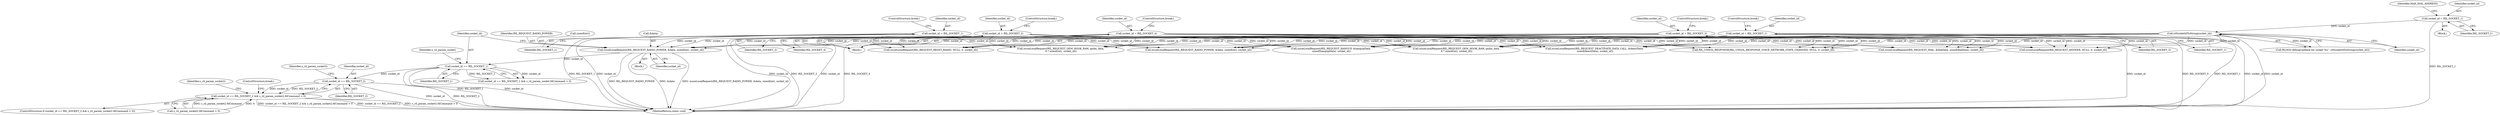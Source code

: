 digraph "0_Android_cd5f15f588a5d27e99ba12f057245bfe507f8c42@API" {
"1000420" [label="(Call,socket_id == RIL_SOCKET_2)"];
"1000398" [label="(Call,socket_id == RIL_SOCKET_1)"];
"1000389" [label="(Call,issueLocalRequest(RIL_REQUEST_RADIO_POWER, &data, sizeof(int), socket_id))"];
"1000364" [label="(Call,socket_id = RIL_SOCKET_1)"];
"1000349" [label="(Call,socket_id = RIL_SOCKET_2)"];
"1000359" [label="(Call,socket_id = RIL_SOCKET_4)"];
"1000344" [label="(Call,socket_id = RIL_SOCKET_1)"];
"1000146" [label="(Call,rilSocketIdToString(socket_id))"];
"1000133" [label="(Call,socket_id = RIL_SOCKET_1)"];
"1000354" [label="(Call,socket_id = RIL_SOCKET_3)"];
"1000419" [label="(Call,socket_id == RIL_SOCKET_2 && s_ril_param_socket2.fdCommand > 0)"];
"1000389" [label="(Call,issueLocalRequest(RIL_REQUEST_RADIO_POWER, &data, sizeof(int), socket_id))"];
"1000616" [label="(Call,issueLocalRequest(RIL_REQUEST_HANGUP, &hangupData,\n sizeof(hangupData), socket_id))"];
"1000346" [label="(Identifier,RIL_SOCKET_1)"];
"1000397" [label="(Call,socket_id == RIL_SOCKET_1 && s_ril_param_socket.fdCommand > 0)"];
"1000146" [label="(Call,rilSocketIdToString(socket_id))"];
"1000596" [label="(Call,issueLocalRequest(RIL_REQUEST_DIAL, &dialData, sizeof(dialData), socket_id))"];
"1000377" [label="(Call,issueLocalRequest(RIL_REQUEST_RESET_RADIO, NULL, 0, socket_id))"];
"1000345" [label="(Identifier,socket_id)"];
"1000112" [label="(Block,)"];
"1000357" [label="(ControlStructure,break;)"];
"1000373" [label="(Block,)"];
"1000395" [label="(Identifier,socket_id)"];
"1000403" [label="(Identifier,s_ril_param_socket)"];
"1000355" [label="(Identifier,socket_id)"];
"1000482" [label="(Call,issueLocalRequest(RIL_REQUEST_OEM_HOOK_RAW, qxdm_data,\n 6 * sizeof(int), socket_id))"];
"1000393" [label="(Call,sizeof(int))"];
"1000347" [label="(ControlStructure,break;)"];
"1000144" [label="(Call,RLOGI(\"debugCallback for socket %s\", rilSocketIdToString(socket_id)))"];
"1000147" [label="(Identifier,socket_id)"];
"1000365" [label="(Identifier,socket_id)"];
"1000398" [label="(Call,socket_id == RIL_SOCKET_1)"];
"1000419" [label="(Call,socket_id == RIL_SOCKET_2 && s_ril_param_socket2.fdCommand > 0)"];
"1000361" [label="(Identifier,RIL_SOCKET_4)"];
"1000133" [label="(Call,socket_id = RIL_SOCKET_1)"];
"1000344" [label="(Call,socket_id = RIL_SOCKET_1)"];
"1000364" [label="(Call,socket_id = RIL_SOCKET_1)"];
"1000354" [label="(Call,socket_id = RIL_SOCKET_3)"];
"1000425" [label="(Identifier,s_ril_param_socket2)"];
"1000524" [label="(Call,issueLocalRequest(RIL_REQUEST_OEM_HOOK_RAW, qxdm_data,\n 6 * sizeof(int), socket_id))"];
"1000342" [label="(Block,)"];
"1000352" [label="(ControlStructure,break;)"];
"1000418" [label="(ControlStructure,if (socket_id == RIL_SOCKET_2 && s_ril_param_socket2.fdCommand > 0))"];
"1000400" [label="(Identifier,RIL_SOCKET_1)"];
"1000557" [label="(Call,issueLocalRequest(RIL_REQUEST_DEACTIVATE_DATA_CALL, &deactData,\n sizeof(deactData), socket_id))"];
"1000362" [label="(ControlStructure,break;)"];
"1000366" [label="(Identifier,RIL_SOCKET_1)"];
"1000633" [label="(MethodReturn,static void)"];
"1000138" [label="(Identifier,MAX_DIAL_ADDRESS)"];
"1000391" [label="(Call,&data)"];
"1000607" [label="(Call,issueLocalRequest(RIL_REQUEST_ANSWER, NULL, 0, socket_id))"];
"1000351" [label="(Identifier,RIL_SOCKET_2)"];
"1000539" [label="(Call,issueLocalRequest(RIL_REQUEST_RADIO_POWER, &data, sizeof(int), socket_id))"];
"1000360" [label="(Identifier,socket_id)"];
"1000423" [label="(Call,s_ril_param_socket2.fdCommand > 0)"];
"1000420" [label="(Call,socket_id == RIL_SOCKET_2)"];
"1000350" [label="(Identifier,socket_id)"];
"1000359" [label="(Call,socket_id = RIL_SOCKET_4)"];
"1000135" [label="(Identifier,RIL_SOCKET_1)"];
"1000134" [label="(Identifier,socket_id)"];
"1000431" [label="(Identifier,s_ril_param_socket2)"];
"1000439" [label="(ControlStructure,break;)"];
"1000421" [label="(Identifier,socket_id)"];
"1000422" [label="(Identifier,RIL_SOCKET_2)"];
"1000399" [label="(Identifier,socket_id)"];
"1000367" [label="(ControlStructure,break;)"];
"1000356" [label="(Identifier,RIL_SOCKET_3)"];
"1000390" [label="(Identifier,RIL_REQUEST_RADIO_POWER)"];
"1000443" [label="(Call,RIL_UNSOL_RESPONSE(RIL_UNSOL_RESPONSE_VOICE_NETWORK_STATE_CHANGED, NULL, 0, socket_id))"];
"1000349" [label="(Call,socket_id = RIL_SOCKET_2)"];
"1000420" -> "1000419"  [label="AST: "];
"1000420" -> "1000422"  [label="CFG: "];
"1000421" -> "1000420"  [label="AST: "];
"1000422" -> "1000420"  [label="AST: "];
"1000425" -> "1000420"  [label="CFG: "];
"1000419" -> "1000420"  [label="CFG: "];
"1000420" -> "1000633"  [label="DDG: RIL_SOCKET_2"];
"1000420" -> "1000633"  [label="DDG: socket_id"];
"1000420" -> "1000419"  [label="DDG: socket_id"];
"1000420" -> "1000419"  [label="DDG: RIL_SOCKET_2"];
"1000398" -> "1000420"  [label="DDG: socket_id"];
"1000398" -> "1000397"  [label="AST: "];
"1000398" -> "1000400"  [label="CFG: "];
"1000399" -> "1000398"  [label="AST: "];
"1000400" -> "1000398"  [label="AST: "];
"1000403" -> "1000398"  [label="CFG: "];
"1000397" -> "1000398"  [label="CFG: "];
"1000398" -> "1000633"  [label="DDG: RIL_SOCKET_1"];
"1000398" -> "1000633"  [label="DDG: socket_id"];
"1000398" -> "1000397"  [label="DDG: socket_id"];
"1000398" -> "1000397"  [label="DDG: RIL_SOCKET_1"];
"1000389" -> "1000398"  [label="DDG: socket_id"];
"1000389" -> "1000373"  [label="AST: "];
"1000389" -> "1000395"  [label="CFG: "];
"1000390" -> "1000389"  [label="AST: "];
"1000391" -> "1000389"  [label="AST: "];
"1000393" -> "1000389"  [label="AST: "];
"1000395" -> "1000389"  [label="AST: "];
"1000399" -> "1000389"  [label="CFG: "];
"1000389" -> "1000633"  [label="DDG: issueLocalRequest(RIL_REQUEST_RADIO_POWER, &data, sizeof(int), socket_id)"];
"1000389" -> "1000633"  [label="DDG: RIL_REQUEST_RADIO_POWER"];
"1000389" -> "1000633"  [label="DDG: &data"];
"1000364" -> "1000389"  [label="DDG: socket_id"];
"1000349" -> "1000389"  [label="DDG: socket_id"];
"1000359" -> "1000389"  [label="DDG: socket_id"];
"1000344" -> "1000389"  [label="DDG: socket_id"];
"1000146" -> "1000389"  [label="DDG: socket_id"];
"1000354" -> "1000389"  [label="DDG: socket_id"];
"1000364" -> "1000342"  [label="AST: "];
"1000364" -> "1000366"  [label="CFG: "];
"1000365" -> "1000364"  [label="AST: "];
"1000366" -> "1000364"  [label="AST: "];
"1000367" -> "1000364"  [label="CFG: "];
"1000364" -> "1000633"  [label="DDG: socket_id"];
"1000364" -> "1000633"  [label="DDG: RIL_SOCKET_1"];
"1000364" -> "1000377"  [label="DDG: socket_id"];
"1000364" -> "1000443"  [label="DDG: socket_id"];
"1000364" -> "1000482"  [label="DDG: socket_id"];
"1000364" -> "1000524"  [label="DDG: socket_id"];
"1000364" -> "1000539"  [label="DDG: socket_id"];
"1000364" -> "1000557"  [label="DDG: socket_id"];
"1000364" -> "1000596"  [label="DDG: socket_id"];
"1000364" -> "1000607"  [label="DDG: socket_id"];
"1000364" -> "1000616"  [label="DDG: socket_id"];
"1000349" -> "1000342"  [label="AST: "];
"1000349" -> "1000351"  [label="CFG: "];
"1000350" -> "1000349"  [label="AST: "];
"1000351" -> "1000349"  [label="AST: "];
"1000352" -> "1000349"  [label="CFG: "];
"1000349" -> "1000633"  [label="DDG: RIL_SOCKET_2"];
"1000349" -> "1000633"  [label="DDG: socket_id"];
"1000349" -> "1000377"  [label="DDG: socket_id"];
"1000349" -> "1000443"  [label="DDG: socket_id"];
"1000349" -> "1000482"  [label="DDG: socket_id"];
"1000349" -> "1000524"  [label="DDG: socket_id"];
"1000349" -> "1000539"  [label="DDG: socket_id"];
"1000349" -> "1000557"  [label="DDG: socket_id"];
"1000349" -> "1000596"  [label="DDG: socket_id"];
"1000349" -> "1000607"  [label="DDG: socket_id"];
"1000349" -> "1000616"  [label="DDG: socket_id"];
"1000359" -> "1000342"  [label="AST: "];
"1000359" -> "1000361"  [label="CFG: "];
"1000360" -> "1000359"  [label="AST: "];
"1000361" -> "1000359"  [label="AST: "];
"1000362" -> "1000359"  [label="CFG: "];
"1000359" -> "1000633"  [label="DDG: RIL_SOCKET_4"];
"1000359" -> "1000633"  [label="DDG: socket_id"];
"1000359" -> "1000377"  [label="DDG: socket_id"];
"1000359" -> "1000443"  [label="DDG: socket_id"];
"1000359" -> "1000482"  [label="DDG: socket_id"];
"1000359" -> "1000524"  [label="DDG: socket_id"];
"1000359" -> "1000539"  [label="DDG: socket_id"];
"1000359" -> "1000557"  [label="DDG: socket_id"];
"1000359" -> "1000596"  [label="DDG: socket_id"];
"1000359" -> "1000607"  [label="DDG: socket_id"];
"1000359" -> "1000616"  [label="DDG: socket_id"];
"1000344" -> "1000342"  [label="AST: "];
"1000344" -> "1000346"  [label="CFG: "];
"1000345" -> "1000344"  [label="AST: "];
"1000346" -> "1000344"  [label="AST: "];
"1000347" -> "1000344"  [label="CFG: "];
"1000344" -> "1000633"  [label="DDG: RIL_SOCKET_1"];
"1000344" -> "1000633"  [label="DDG: socket_id"];
"1000344" -> "1000377"  [label="DDG: socket_id"];
"1000344" -> "1000443"  [label="DDG: socket_id"];
"1000344" -> "1000482"  [label="DDG: socket_id"];
"1000344" -> "1000524"  [label="DDG: socket_id"];
"1000344" -> "1000539"  [label="DDG: socket_id"];
"1000344" -> "1000557"  [label="DDG: socket_id"];
"1000344" -> "1000596"  [label="DDG: socket_id"];
"1000344" -> "1000607"  [label="DDG: socket_id"];
"1000344" -> "1000616"  [label="DDG: socket_id"];
"1000146" -> "1000144"  [label="AST: "];
"1000146" -> "1000147"  [label="CFG: "];
"1000147" -> "1000146"  [label="AST: "];
"1000144" -> "1000146"  [label="CFG: "];
"1000146" -> "1000633"  [label="DDG: socket_id"];
"1000146" -> "1000144"  [label="DDG: socket_id"];
"1000133" -> "1000146"  [label="DDG: socket_id"];
"1000146" -> "1000377"  [label="DDG: socket_id"];
"1000146" -> "1000443"  [label="DDG: socket_id"];
"1000146" -> "1000482"  [label="DDG: socket_id"];
"1000146" -> "1000524"  [label="DDG: socket_id"];
"1000146" -> "1000539"  [label="DDG: socket_id"];
"1000146" -> "1000557"  [label="DDG: socket_id"];
"1000146" -> "1000596"  [label="DDG: socket_id"];
"1000146" -> "1000607"  [label="DDG: socket_id"];
"1000146" -> "1000616"  [label="DDG: socket_id"];
"1000133" -> "1000112"  [label="AST: "];
"1000133" -> "1000135"  [label="CFG: "];
"1000134" -> "1000133"  [label="AST: "];
"1000135" -> "1000133"  [label="AST: "];
"1000138" -> "1000133"  [label="CFG: "];
"1000133" -> "1000633"  [label="DDG: RIL_SOCKET_1"];
"1000354" -> "1000342"  [label="AST: "];
"1000354" -> "1000356"  [label="CFG: "];
"1000355" -> "1000354"  [label="AST: "];
"1000356" -> "1000354"  [label="AST: "];
"1000357" -> "1000354"  [label="CFG: "];
"1000354" -> "1000633"  [label="DDG: RIL_SOCKET_3"];
"1000354" -> "1000633"  [label="DDG: socket_id"];
"1000354" -> "1000377"  [label="DDG: socket_id"];
"1000354" -> "1000443"  [label="DDG: socket_id"];
"1000354" -> "1000482"  [label="DDG: socket_id"];
"1000354" -> "1000524"  [label="DDG: socket_id"];
"1000354" -> "1000539"  [label="DDG: socket_id"];
"1000354" -> "1000557"  [label="DDG: socket_id"];
"1000354" -> "1000596"  [label="DDG: socket_id"];
"1000354" -> "1000607"  [label="DDG: socket_id"];
"1000354" -> "1000616"  [label="DDG: socket_id"];
"1000419" -> "1000418"  [label="AST: "];
"1000419" -> "1000423"  [label="CFG: "];
"1000423" -> "1000419"  [label="AST: "];
"1000431" -> "1000419"  [label="CFG: "];
"1000439" -> "1000419"  [label="CFG: "];
"1000419" -> "1000633"  [label="DDG: socket_id == RIL_SOCKET_2"];
"1000419" -> "1000633"  [label="DDG: s_ril_param_socket2.fdCommand > 0"];
"1000419" -> "1000633"  [label="DDG: socket_id == RIL_SOCKET_2 && s_ril_param_socket2.fdCommand > 0"];
"1000423" -> "1000419"  [label="DDG: s_ril_param_socket2.fdCommand"];
"1000423" -> "1000419"  [label="DDG: 0"];
}
